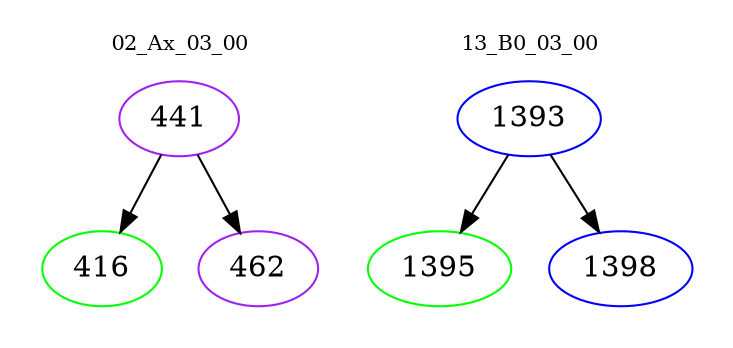 digraph{
subgraph cluster_0 {
color = white
label = "02_Ax_03_00";
fontsize=10;
T0_441 [label="441", color="purple"]
T0_441 -> T0_416 [color="black"]
T0_416 [label="416", color="green"]
T0_441 -> T0_462 [color="black"]
T0_462 [label="462", color="purple"]
}
subgraph cluster_1 {
color = white
label = "13_B0_03_00";
fontsize=10;
T1_1393 [label="1393", color="blue"]
T1_1393 -> T1_1395 [color="black"]
T1_1395 [label="1395", color="green"]
T1_1393 -> T1_1398 [color="black"]
T1_1398 [label="1398", color="blue"]
}
}
